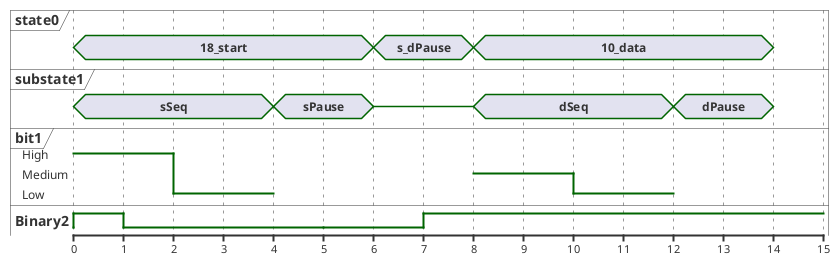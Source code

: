 @startuml

scale 1 as 50 pixels

concise state0
concise substate1
robust bit1
binary "Binary2" as bit2

bit1 has High,Medium,Low

@state0
0 is 18_start
6 is s_dPause
8 is 10_data
14 is {hidden}

@substate1
0 is sSeq
4 is sPause
6 is {-}
8 is dSeq
12 is dPause
14 is {hidden}

@bit1
0 is High
2 is Low
4 is {hidden}
8 is Medium
10 is Low
12 is {hidden}

@bit2
' No hidden for Binary
0 is High
1 is Low
5 is {hidden}
7 is High

@enduml